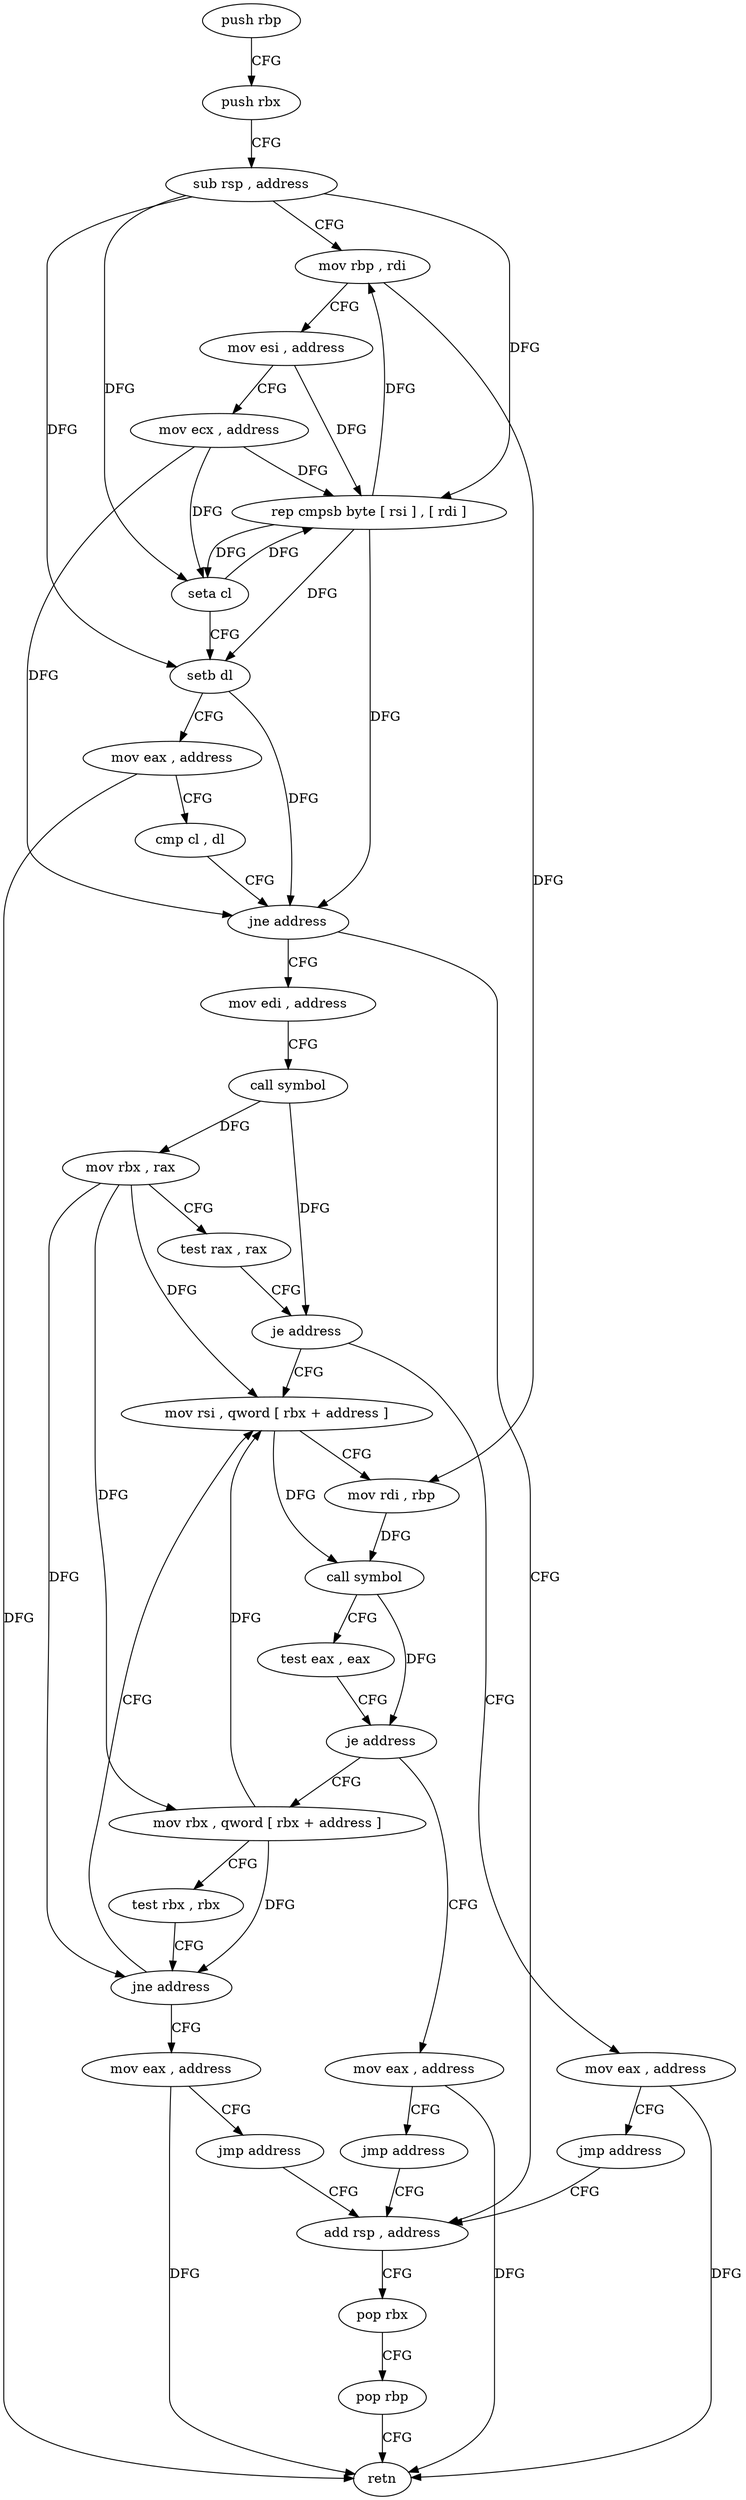 digraph "func" {
"4240936" [label = "push rbp" ]
"4240937" [label = "push rbx" ]
"4240938" [label = "sub rsp , address" ]
"4240942" [label = "mov rbp , rdi" ]
"4240945" [label = "mov esi , address" ]
"4240950" [label = "mov ecx , address" ]
"4240955" [label = "rep cmpsb byte [ rsi ] , [ rdi ]" ]
"4240957" [label = "seta cl" ]
"4240960" [label = "setb dl" ]
"4240963" [label = "mov eax , address" ]
"4240968" [label = "cmp cl , dl" ]
"4240970" [label = "jne address" ]
"4240979" [label = "mov edi , address" ]
"4240972" [label = "add rsp , address" ]
"4240984" [label = "call symbol" ]
"4240989" [label = "mov rbx , rax" ]
"4240992" [label = "test rax , rax" ]
"4240995" [label = "je address" ]
"4241029" [label = "mov eax , address" ]
"4240997" [label = "mov rsi , qword [ rbx + address ]" ]
"4240976" [label = "pop rbx" ]
"4240977" [label = "pop rbp" ]
"4240978" [label = "retn" ]
"4241034" [label = "jmp address" ]
"4241001" [label = "mov rdi , rbp" ]
"4241004" [label = "call symbol" ]
"4241009" [label = "test eax , eax" ]
"4241011" [label = "je address" ]
"4241036" [label = "mov eax , address" ]
"4241013" [label = "mov rbx , qword [ rbx + address ]" ]
"4241041" [label = "jmp address" ]
"4241017" [label = "test rbx , rbx" ]
"4241020" [label = "jne address" ]
"4241022" [label = "mov eax , address" ]
"4241027" [label = "jmp address" ]
"4240936" -> "4240937" [ label = "CFG" ]
"4240937" -> "4240938" [ label = "CFG" ]
"4240938" -> "4240942" [ label = "CFG" ]
"4240938" -> "4240957" [ label = "DFG" ]
"4240938" -> "4240960" [ label = "DFG" ]
"4240938" -> "4240955" [ label = "DFG" ]
"4240942" -> "4240945" [ label = "CFG" ]
"4240942" -> "4241001" [ label = "DFG" ]
"4240945" -> "4240950" [ label = "CFG" ]
"4240945" -> "4240955" [ label = "DFG" ]
"4240950" -> "4240955" [ label = "DFG" ]
"4240950" -> "4240957" [ label = "DFG" ]
"4240950" -> "4240970" [ label = "DFG" ]
"4240955" -> "4240957" [ label = "DFG" ]
"4240955" -> "4240942" [ label = "DFG" ]
"4240955" -> "4240960" [ label = "DFG" ]
"4240955" -> "4240970" [ label = "DFG" ]
"4240957" -> "4240960" [ label = "CFG" ]
"4240957" -> "4240955" [ label = "DFG" ]
"4240960" -> "4240963" [ label = "CFG" ]
"4240960" -> "4240970" [ label = "DFG" ]
"4240963" -> "4240968" [ label = "CFG" ]
"4240963" -> "4240978" [ label = "DFG" ]
"4240968" -> "4240970" [ label = "CFG" ]
"4240970" -> "4240979" [ label = "CFG" ]
"4240970" -> "4240972" [ label = "CFG" ]
"4240979" -> "4240984" [ label = "CFG" ]
"4240972" -> "4240976" [ label = "CFG" ]
"4240984" -> "4240989" [ label = "DFG" ]
"4240984" -> "4240995" [ label = "DFG" ]
"4240989" -> "4240992" [ label = "CFG" ]
"4240989" -> "4240997" [ label = "DFG" ]
"4240989" -> "4241013" [ label = "DFG" ]
"4240989" -> "4241020" [ label = "DFG" ]
"4240992" -> "4240995" [ label = "CFG" ]
"4240995" -> "4241029" [ label = "CFG" ]
"4240995" -> "4240997" [ label = "CFG" ]
"4241029" -> "4241034" [ label = "CFG" ]
"4241029" -> "4240978" [ label = "DFG" ]
"4240997" -> "4241001" [ label = "CFG" ]
"4240997" -> "4241004" [ label = "DFG" ]
"4240976" -> "4240977" [ label = "CFG" ]
"4240977" -> "4240978" [ label = "CFG" ]
"4241034" -> "4240972" [ label = "CFG" ]
"4241001" -> "4241004" [ label = "DFG" ]
"4241004" -> "4241009" [ label = "CFG" ]
"4241004" -> "4241011" [ label = "DFG" ]
"4241009" -> "4241011" [ label = "CFG" ]
"4241011" -> "4241036" [ label = "CFG" ]
"4241011" -> "4241013" [ label = "CFG" ]
"4241036" -> "4241041" [ label = "CFG" ]
"4241036" -> "4240978" [ label = "DFG" ]
"4241013" -> "4241017" [ label = "CFG" ]
"4241013" -> "4240997" [ label = "DFG" ]
"4241013" -> "4241020" [ label = "DFG" ]
"4241041" -> "4240972" [ label = "CFG" ]
"4241017" -> "4241020" [ label = "CFG" ]
"4241020" -> "4240997" [ label = "CFG" ]
"4241020" -> "4241022" [ label = "CFG" ]
"4241022" -> "4241027" [ label = "CFG" ]
"4241022" -> "4240978" [ label = "DFG" ]
"4241027" -> "4240972" [ label = "CFG" ]
}
